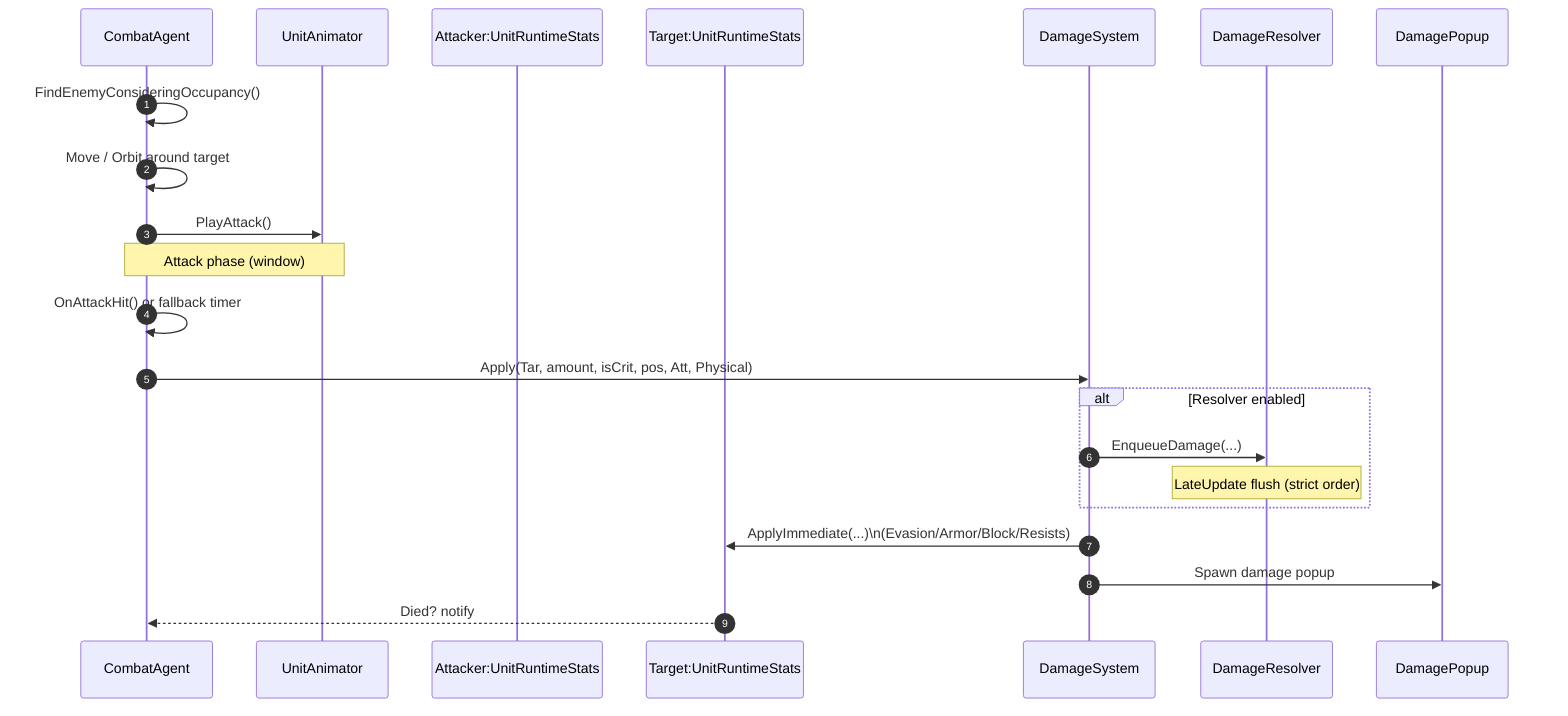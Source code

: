 ﻿sequenceDiagram
    autonumber
    participant Agent as CombatAgent
    participant Anim as UnitAnimator
    participant Att as Attacker:UnitRuntimeStats
    participant Tar as Target:UnitRuntimeStats
    participant DS as DamageSystem
    participant DR as DamageResolver
    participant Pop as DamagePopup

    Agent->>Agent: FindEnemyConsideringOccupancy()
    Agent->>Agent: Move / Orbit around target
    Agent->>Anim: PlayAttack()
    note over Agent,Anim: Attack phase (window)
    Agent->>Agent: OnAttackHit() or fallback timer

    Agent->>DS: Apply(Tar, amount, isCrit, pos, Att, Physical)
    alt Resolver enabled
        DS->>DR: EnqueueDamage(...)
        note over DR: LateUpdate flush (strict order)
    end
    DS->>Tar: ApplyImmediate(...)\n(Evasion/Armor/Block/Resists)
    DS->>Pop: Spawn damage popup
    Tar-->>Agent: Died? notify